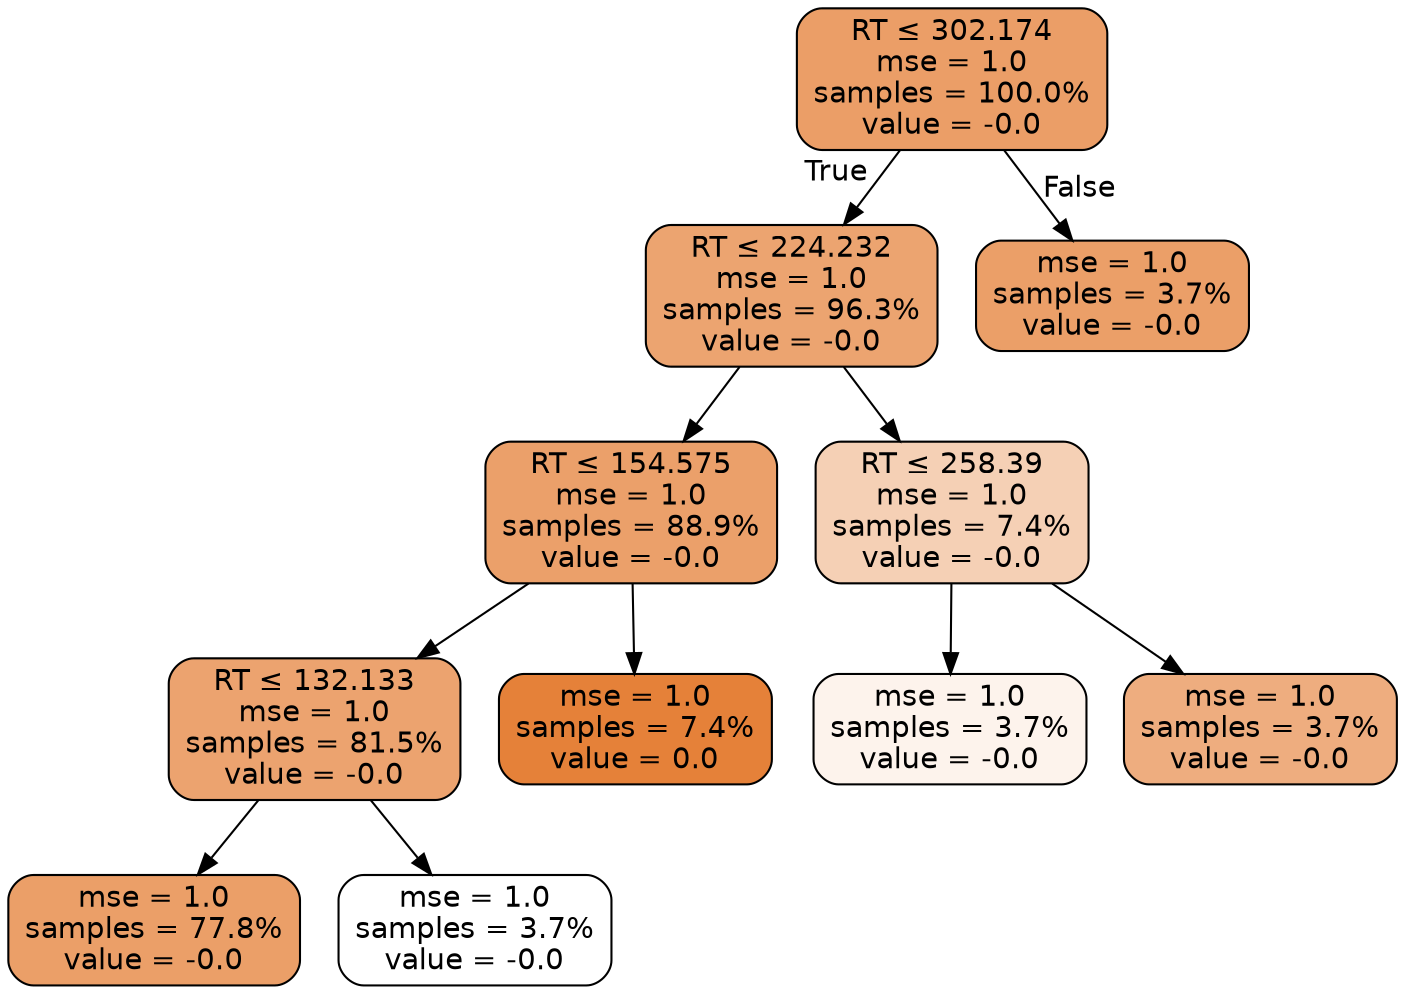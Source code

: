 digraph Tree {
node [shape=box, style="filled, rounded", color="black", fontname=helvetica] ;
edge [fontname=helvetica] ;
0 [label=<RT &le; 302.174<br/>mse = 1.0<br/>samples = 100.0%<br/>value = -0.0>, fillcolor="#eb9e67"] ;
1 [label=<RT &le; 224.232<br/>mse = 1.0<br/>samples = 96.3%<br/>value = -0.0>, fillcolor="#eca470"] ;
0 -> 1 [labeldistance=2.5, labelangle=45, headlabel="True"] ;
2 [label=<RT &le; 154.575<br/>mse = 1.0<br/>samples = 88.9%<br/>value = -0.0>, fillcolor="#eba06a"] ;
1 -> 2 ;
3 [label=<RT &le; 132.133<br/>mse = 1.0<br/>samples = 81.5%<br/>value = -0.0>, fillcolor="#eca36f"] ;
2 -> 3 ;
4 [label=<mse = 1.0<br/>samples = 77.8%<br/>value = -0.0>, fillcolor="#eb9f68"] ;
3 -> 4 ;
5 [label=<mse = 1.0<br/>samples = 3.7%<br/>value = -0.0>, fillcolor="#ffffff"] ;
3 -> 5 ;
6 [label=<mse = 1.0<br/>samples = 7.4%<br/>value = 0.0>, fillcolor="#e58139"] ;
2 -> 6 ;
7 [label=<RT &le; 258.39<br/>mse = 1.0<br/>samples = 7.4%<br/>value = -0.0>, fillcolor="#f5d0b5"] ;
1 -> 7 ;
8 [label=<mse = 1.0<br/>samples = 3.7%<br/>value = -0.0>, fillcolor="#fdf3ec"] ;
7 -> 8 ;
9 [label=<mse = 1.0<br/>samples = 3.7%<br/>value = -0.0>, fillcolor="#eead7f"] ;
7 -> 9 ;
10 [label=<mse = 1.0<br/>samples = 3.7%<br/>value = -0.0>, fillcolor="#eb9f68"] ;
0 -> 10 [labeldistance=2.5, labelangle=-45, headlabel="False"] ;
}